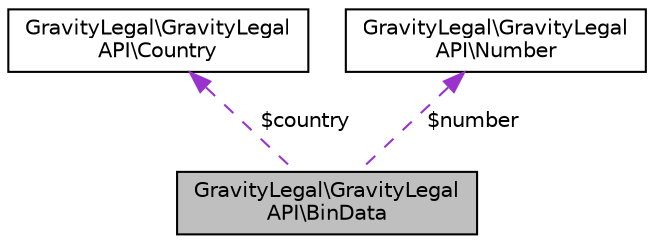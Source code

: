 digraph "GravityLegal\GravityLegalAPI\BinData"
{
 // LATEX_PDF_SIZE
  edge [fontname="Helvetica",fontsize="10",labelfontname="Helvetica",labelfontsize="10"];
  node [fontname="Helvetica",fontsize="10",shape=record];
  Node1 [label="GravityLegal\\GravityLegal\lAPI\\BinData",height=0.2,width=0.4,color="black", fillcolor="grey75", style="filled", fontcolor="black",tooltip=" "];
  Node2 -> Node1 [dir="back",color="darkorchid3",fontsize="10",style="dashed",label=" $country" ,fontname="Helvetica"];
  Node2 [label="GravityLegal\\GravityLegal\lAPI\\Country",height=0.2,width=0.4,color="black", fillcolor="white", style="filled",URL="$classGravityLegal_1_1GravityLegalAPI_1_1Country.html",tooltip=" "];
  Node3 -> Node1 [dir="back",color="darkorchid3",fontsize="10",style="dashed",label=" $number" ,fontname="Helvetica"];
  Node3 [label="GravityLegal\\GravityLegal\lAPI\\Number",height=0.2,width=0.4,color="black", fillcolor="white", style="filled",URL="$classGravityLegal_1_1GravityLegalAPI_1_1Number.html",tooltip=" "];
}
